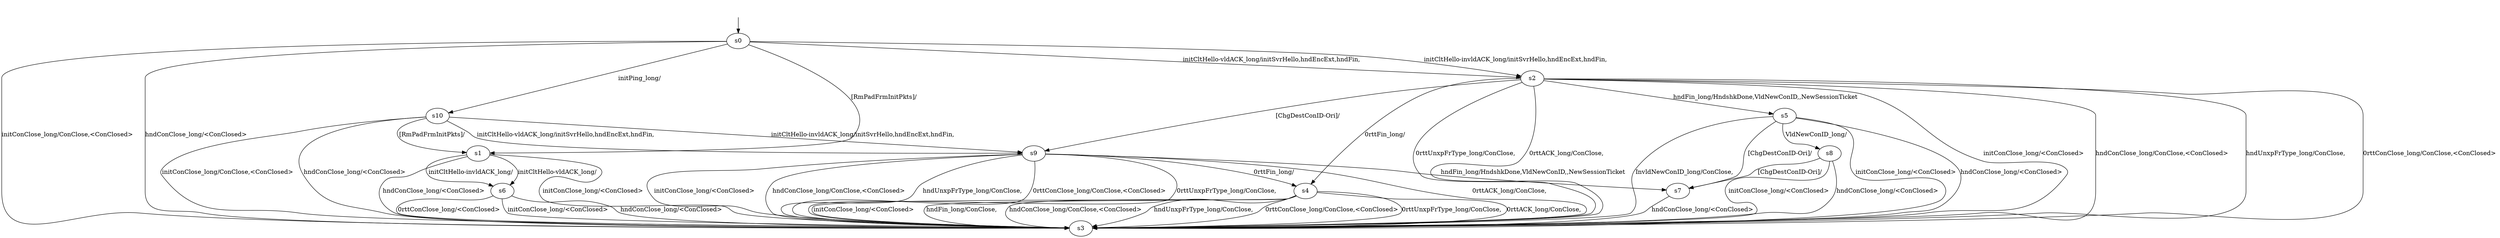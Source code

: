digraph "../results/msquicModels/msquic-PSK-PSK-l-0/learnedModel" {
s0 [label=s0];
s1 [label=s1];
s2 [label=s2];
s3 [label=s3];
s4 [label=s4];
s5 [label=s5];
s6 [label=s6];
s7 [label=s7];
s8 [label=s8];
s9 [label=s9];
s10 [label=s10];
s0 -> s10  [label="initPing_long/ "];
s0 -> s3  [label="initConClose_long/ConClose,<ConClosed> "];
s0 -> s2  [label="initCltHello-vldACK_long/initSvrHello,hndEncExt,hndFin, "];
s0 -> s2  [label="initCltHello-invldACK_long/initSvrHello,hndEncExt,hndFin, "];
s0 -> s3  [label="hndConClose_long/<ConClosed> "];
s0 -> s1  [label="[RmPadFrmInitPkts]/ "];
s1 -> s3  [label="initConClose_long/<ConClosed> "];
s1 -> s6  [label="initCltHello-vldACK_long/ "];
s1 -> s6  [label="initCltHello-invldACK_long/ "];
s1 -> s3  [label="hndConClose_long/<ConClosed> "];
s2 -> s3  [label="initConClose_long/<ConClosed> "];
s2 -> s5  [label="hndFin_long/HndshkDone,VldNewConID,,NewSessionTicket "];
s2 -> s3  [label="hndConClose_long/ConClose,<ConClosed> "];
s2 -> s3  [label="hndUnxpFrType_long/ConClose, "];
s2 -> s3  [label="0rttConClose_long/ConClose,<ConClosed> "];
s2 -> s4  [label="0rttFin_long/ "];
s2 -> s3  [label="0rttUnxpFrType_long/ConClose, "];
s2 -> s3  [label="0rttACK_long/ConClose, "];
s2 -> s9  [label="[ChgDestConID-Ori]/ "];
s4 -> s3  [label="initConClose_long/<ConClosed> "];
s4 -> s3  [label="hndFin_long/ConClose, "];
s4 -> s3  [label="hndConClose_long/ConClose,<ConClosed> "];
s4 -> s3  [label="hndUnxpFrType_long/ConClose, "];
s4 -> s3  [label="0rttConClose_long/ConClose,<ConClosed> "];
s4 -> s3  [label="0rttUnxpFrType_long/ConClose, "];
s4 -> s3  [label="0rttACK_long/ConClose, "];
s5 -> s3  [label="initConClose_long/<ConClosed> "];
s5 -> s3  [label="hndConClose_long/<ConClosed> "];
s5 -> s8  [label="VldNewConID_long/ "];
s5 -> s3  [label="InvldNewConID_long/ConClose, "];
s5 -> s7  [label="[ChgDestConID-Ori]/ "];
s6 -> s3  [label="initConClose_long/<ConClosed> "];
s6 -> s3  [label="hndConClose_long/<ConClosed> "];
s6 -> s3  [label="0rttConClose_long/<ConClosed> "];
s7 -> s3  [label="hndConClose_long/<ConClosed> "];
s8 -> s3  [label="initConClose_long/<ConClosed> "];
s8 -> s3  [label="hndConClose_long/<ConClosed> "];
s8 -> s7  [label="[ChgDestConID-Ori]/ "];
s9 -> s3  [label="initConClose_long/<ConClosed> "];
s9 -> s7  [label="hndFin_long/HndshkDone,VldNewConID,,NewSessionTicket "];
s9 -> s3  [label="hndConClose_long/ConClose,<ConClosed> "];
s9 -> s3  [label="hndUnxpFrType_long/ConClose, "];
s9 -> s3  [label="0rttConClose_long/ConClose,<ConClosed> "];
s9 -> s4  [label="0rttFin_long/ "];
s9 -> s3  [label="0rttUnxpFrType_long/ConClose, "];
s9 -> s3  [label="0rttACK_long/ConClose, "];
s10 -> s3  [label="initConClose_long/ConClose,<ConClosed> "];
s10 -> s9  [label="initCltHello-vldACK_long/initSvrHello,hndEncExt,hndFin, "];
s10 -> s9  [label="initCltHello-invldACK_long/initSvrHello,hndEncExt,hndFin, "];
s10 -> s3  [label="hndConClose_long/<ConClosed> "];
s10 -> s1  [label="[RmPadFrmInitPkts]/ "];
__start0 [label="", shape=none];
__start0 -> s0  [label=""];
}
